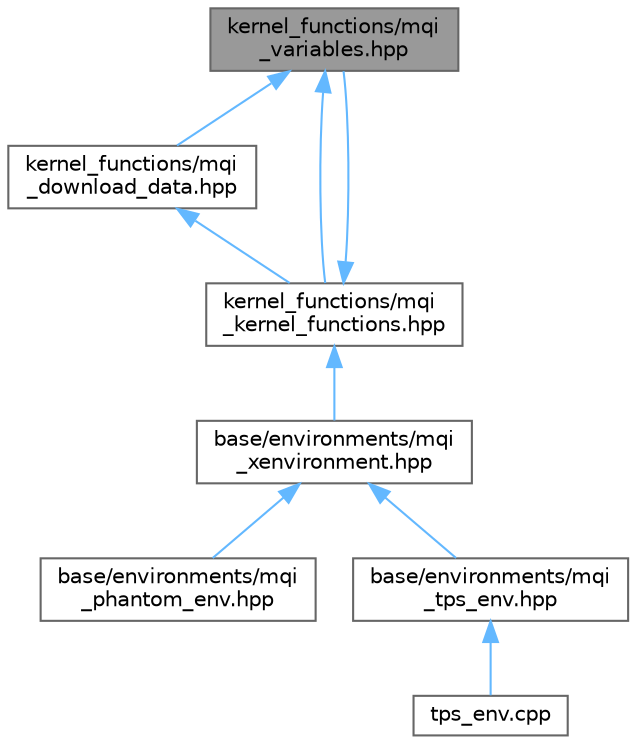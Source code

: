 digraph "kernel_functions/mqi_variables.hpp"
{
 // LATEX_PDF_SIZE
  bgcolor="transparent";
  edge [fontname=Helvetica,fontsize=10,labelfontname=Helvetica,labelfontsize=10];
  node [fontname=Helvetica,fontsize=10,shape=box,height=0.2,width=0.4];
  Node1 [id="Node000001",label="kernel_functions/mqi\l_variables.hpp",height=0.2,width=0.4,color="gray40", fillcolor="grey60", style="filled", fontcolor="black",tooltip="Defines global variables for the Monte Carlo simulation."];
  Node1 -> Node2 [id="edge1_Node000001_Node000002",dir="back",color="steelblue1",style="solid",tooltip=" "];
  Node2 [id="Node000002",label="kernel_functions/mqi\l_download_data.hpp",height=0.2,width=0.4,color="grey40", fillcolor="white", style="filled",URL="$mqi__download__data_8hpp.html",tooltip=" "];
  Node2 -> Node3 [id="edge2_Node000002_Node000003",dir="back",color="steelblue1",style="solid",tooltip=" "];
  Node3 [id="Node000003",label="kernel_functions/mqi\l_kernel_functions.hpp",height=0.2,width=0.4,color="grey40", fillcolor="white", style="filled",URL="$mqi__kernel__functions_8hpp.html",tooltip="A convenience header that includes all CUDA kernel-related functions for the Moqui simulation engine."];
  Node3 -> Node4 [id="edge3_Node000003_Node000004",dir="back",color="steelblue1",style="solid",tooltip=" "];
  Node4 [id="Node000004",label="base/environments/mqi\l_xenvironment.hpp",height=0.2,width=0.4,color="grey40", fillcolor="white", style="filled",URL="$mqi__xenvironment_8hpp.html",tooltip="This file defines the x_environment class, a virtual base class for creating Monte Carlo simulation e..."];
  Node4 -> Node5 [id="edge4_Node000004_Node000005",dir="back",color="steelblue1",style="solid",tooltip=" "];
  Node5 [id="Node000005",label="base/environments/mqi\l_phantom_env.hpp",height=0.2,width=0.4,color="grey40", fillcolor="white", style="filled",URL="$mqi__phantom__env_8hpp.html",tooltip=" "];
  Node4 -> Node6 [id="edge5_Node000004_Node000006",dir="back",color="steelblue1",style="solid",tooltip=" "];
  Node6 [id="Node000006",label="base/environments/mqi\l_tps_env.hpp",height=0.2,width=0.4,color="grey40", fillcolor="white", style="filled",URL="$mqi__tps__env_8hpp.html",tooltip=" "];
  Node6 -> Node7 [id="edge6_Node000006_Node000007",dir="back",color="steelblue1",style="solid",tooltip=" "];
  Node7 [id="Node000007",label="tps_env.cpp",height=0.2,width=0.4,color="grey40", fillcolor="white", style="filled",URL="$tps__env_8cpp.html",tooltip="Main entry point for running a Monte Carlo simulation using the Treatment Planning System (TPS) envir..."];
  Node3 -> Node1 [id="edge7_Node000003_Node000001",dir="back",color="steelblue1",style="solid",tooltip=" "];
  Node1 -> Node3 [id="edge8_Node000001_Node000003",dir="back",color="steelblue1",style="solid",tooltip=" "];
}
